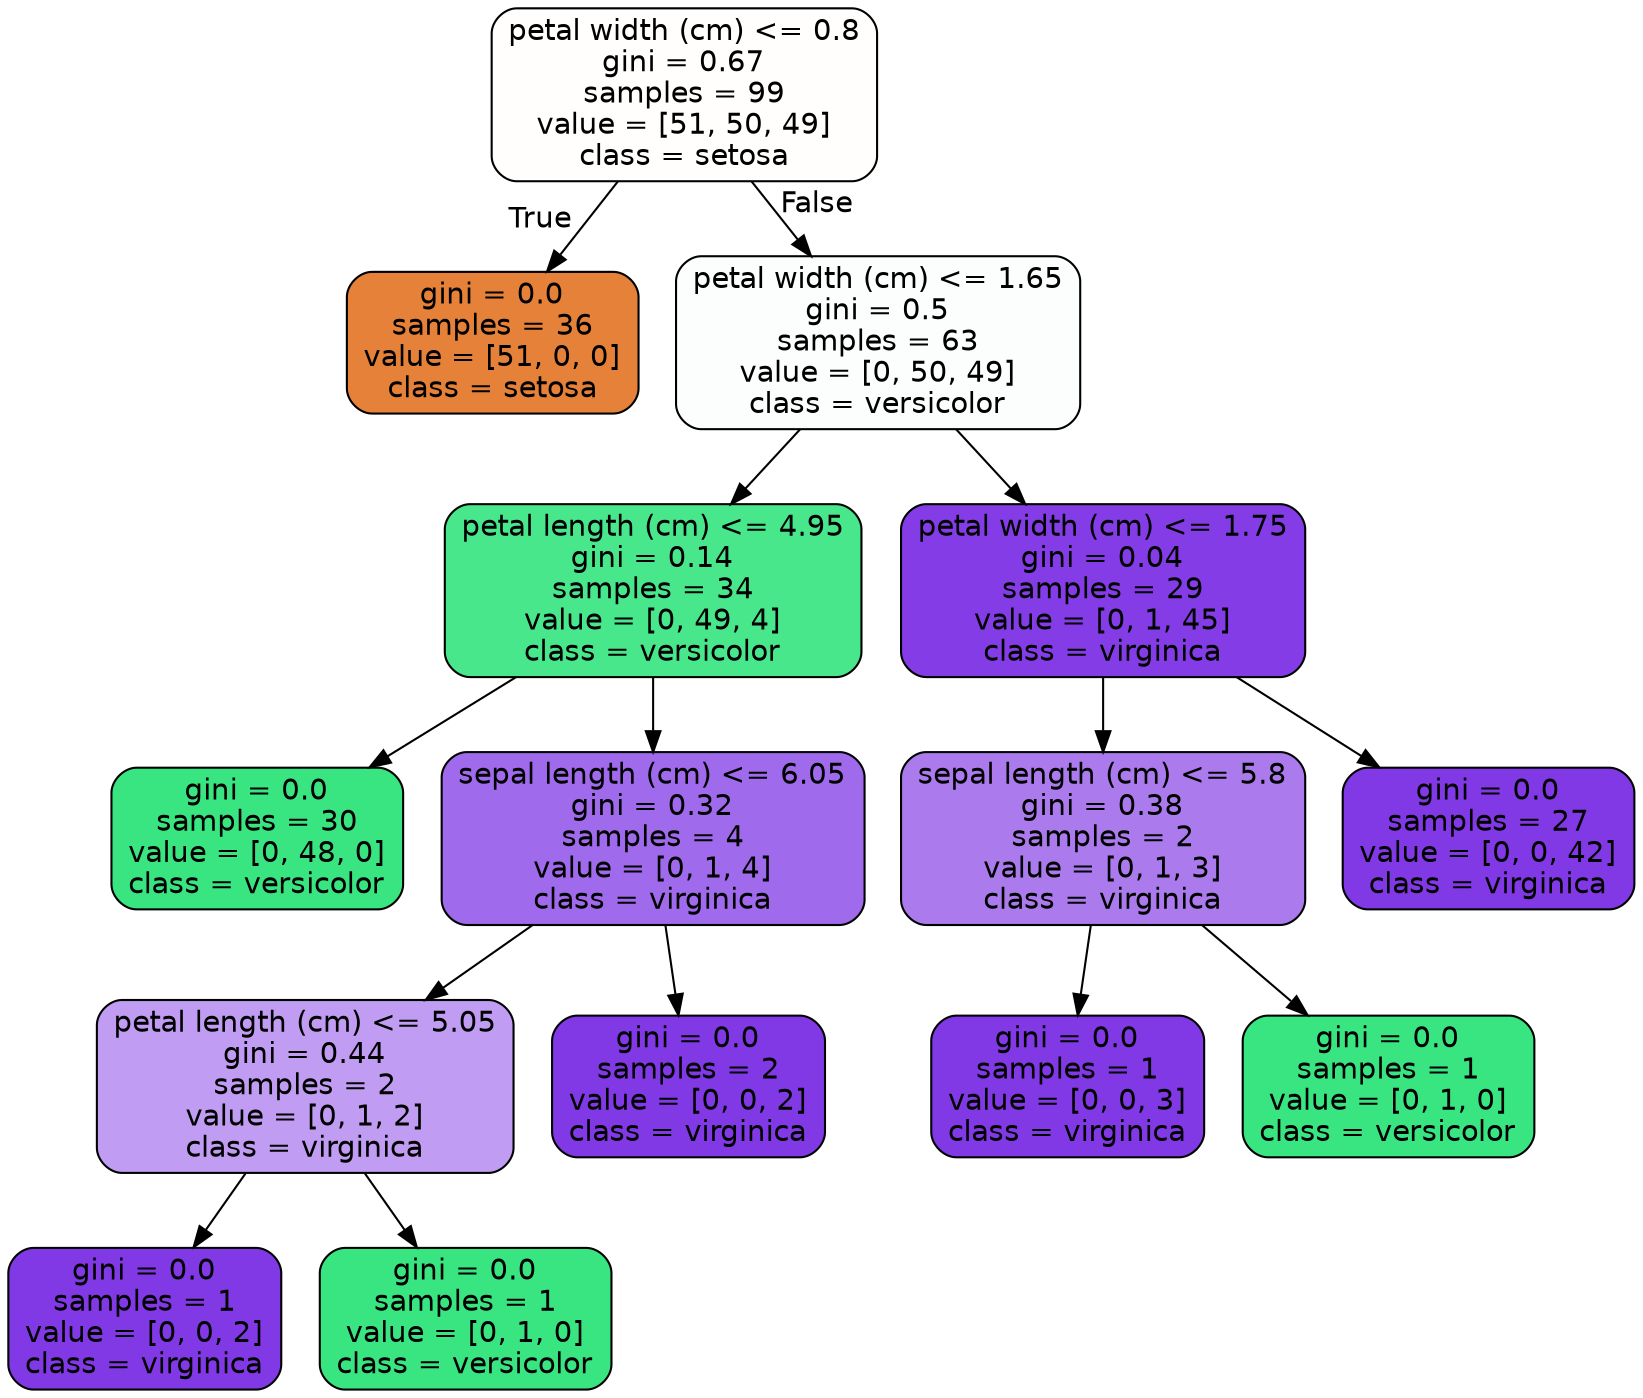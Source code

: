 digraph Tree {
node [shape=box, style="filled, rounded", color="black", fontname="helvetica"] ;
edge [fontname="helvetica"] ;
0 [label="petal width (cm) <= 0.8\ngini = 0.67\nsamples = 99\nvalue = [51, 50, 49]\nclass = setosa", fillcolor="#fffefd"] ;
1 [label="gini = 0.0\nsamples = 36\nvalue = [51, 0, 0]\nclass = setosa", fillcolor="#e58139"] ;
0 -> 1 [labeldistance=2.5, labelangle=45, headlabel="True"] ;
2 [label="petal width (cm) <= 1.65\ngini = 0.5\nsamples = 63\nvalue = [0, 50, 49]\nclass = versicolor", fillcolor="#fbfefc"] ;
0 -> 2 [labeldistance=2.5, labelangle=-45, headlabel="False"] ;
3 [label="petal length (cm) <= 4.95\ngini = 0.14\nsamples = 34\nvalue = [0, 49, 4]\nclass = versicolor", fillcolor="#49e78b"] ;
2 -> 3 ;
4 [label="gini = 0.0\nsamples = 30\nvalue = [0, 48, 0]\nclass = versicolor", fillcolor="#39e581"] ;
3 -> 4 ;
5 [label="sepal length (cm) <= 6.05\ngini = 0.32\nsamples = 4\nvalue = [0, 1, 4]\nclass = virginica", fillcolor="#a06aec"] ;
3 -> 5 ;
6 [label="petal length (cm) <= 5.05\ngini = 0.44\nsamples = 2\nvalue = [0, 1, 2]\nclass = virginica", fillcolor="#c09cf2"] ;
5 -> 6 ;
7 [label="gini = 0.0\nsamples = 1\nvalue = [0, 0, 2]\nclass = virginica", fillcolor="#8139e5"] ;
6 -> 7 ;
8 [label="gini = 0.0\nsamples = 1\nvalue = [0, 1, 0]\nclass = versicolor", fillcolor="#39e581"] ;
6 -> 8 ;
9 [label="gini = 0.0\nsamples = 2\nvalue = [0, 0, 2]\nclass = virginica", fillcolor="#8139e5"] ;
5 -> 9 ;
10 [label="petal width (cm) <= 1.75\ngini = 0.04\nsamples = 29\nvalue = [0, 1, 45]\nclass = virginica", fillcolor="#843de6"] ;
2 -> 10 ;
11 [label="sepal length (cm) <= 5.8\ngini = 0.38\nsamples = 2\nvalue = [0, 1, 3]\nclass = virginica", fillcolor="#ab7bee"] ;
10 -> 11 ;
12 [label="gini = 0.0\nsamples = 1\nvalue = [0, 0, 3]\nclass = virginica", fillcolor="#8139e5"] ;
11 -> 12 ;
13 [label="gini = 0.0\nsamples = 1\nvalue = [0, 1, 0]\nclass = versicolor", fillcolor="#39e581"] ;
11 -> 13 ;
14 [label="gini = 0.0\nsamples = 27\nvalue = [0, 0, 42]\nclass = virginica", fillcolor="#8139e5"] ;
10 -> 14 ;
}